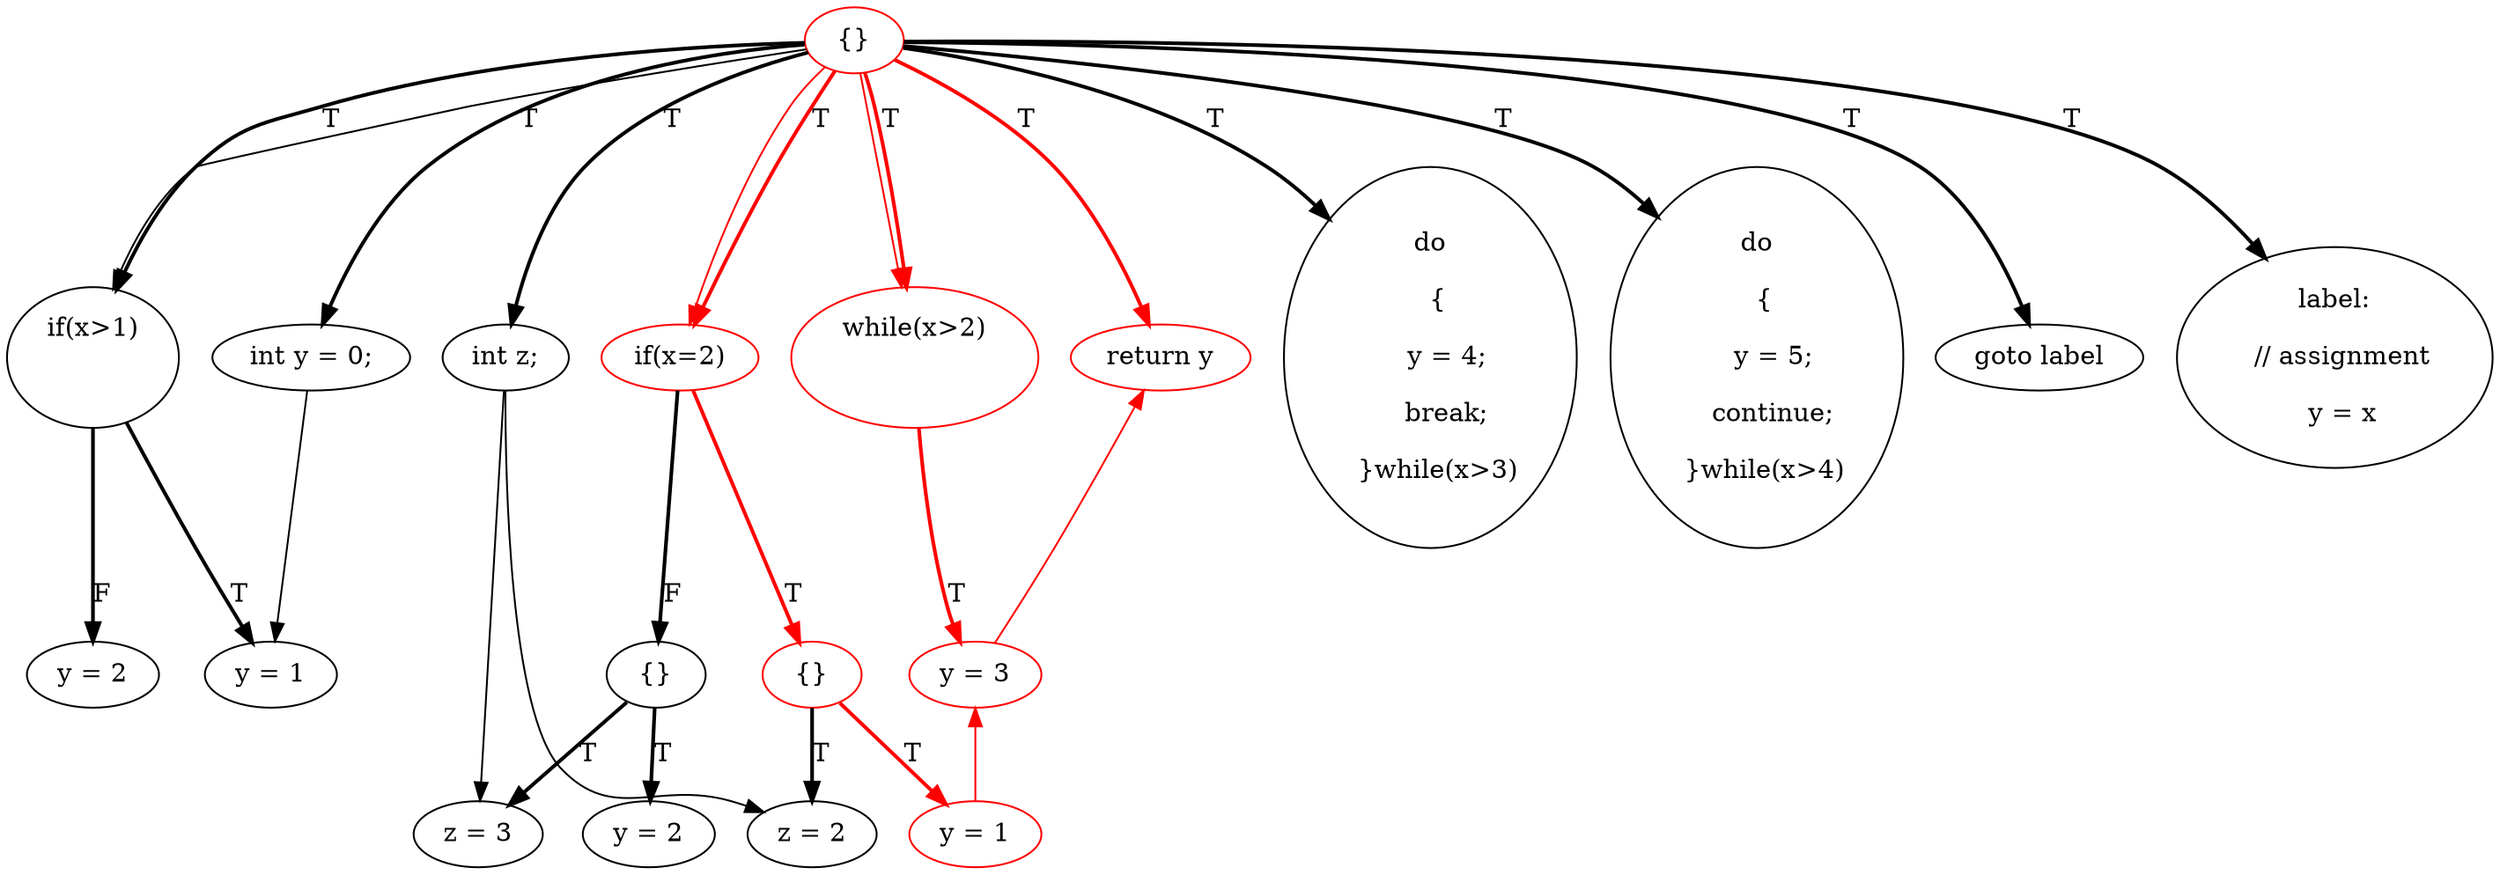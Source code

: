 digraph {
rankdir=TD;
3[label="{}",color=red]; 
3 -> 9[label="T",style=bold];
9[label="int y = 0;"];
9 -> 1;
3 -> 10[label="T",style=bold];
10[label="int z;"];
10 -> 17;
10 -> 19;
3 -> 0[label="T",style=bold];
0[label="if(x>1)
    "]; 
0 -> 1[label="T",style=bold];
1[label="y = 1"];
0 -> 2[label="F",style=bold];
2[label="y = 2"];
3 -> 4[label="T",style=bold,color=red];
4[label="if(x=2)",color=red]; 
4 -> 5[label="T",style=bold,color=red];
5[label="{}",color=red]; 
5 -> 16[label="T",style=bold,color=red];
16[label="y = 1",color=red];
16 -> 8[color=red];
5 -> 17[label="T",style=bold];
17[label="z = 2"];
4 -> 6[label="F",style=bold];
6[label="{}"]; 
6 -> 18[label="T",style=bold];
18[label="y = 2"];
6 -> 19[label="T",style=bold];
19[label="z = 3"];
3 -> 7[label="T",style=bold,color=red];
7[label="while(x>2)
    ",color=red]; 
7 -> 8[label="T",style=bold,color=red];
8[label="y = 3",color=red];
8 -> 15[color=red];
3 -> 11[label="T",style=bold];
11[label="do
  {
    y = 4;
    break;
  }while(x>3)"];
3 -> 12[label="T",style=bold];
12[label="do
  {
    y = 5;
    continue;
  }while(x>4)"];
3 -> 13[label="T",style=bold];
13[label="goto label"];
3 -> 14[label="T",style=bold];
14[label="label:
  // assignment
  y = x"];
3 -> 15[label="T",style=bold,color=red];
15[label="return y",color=red];
3 -> 0;
3 -> 4[color=red];
3 -> 7[color=red];
{ rank=same 9 10 0 4 7 11 12 13 14 15 }{ rank=same 1 2 5 6 8 }{ rank=same 16 17 18 19 }
}